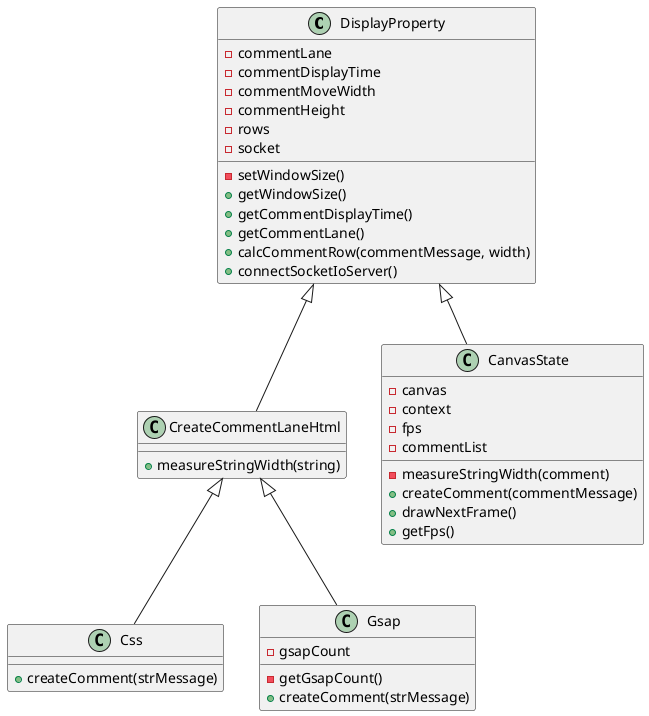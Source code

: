 @startuml

class DisplayProperty {
    -commentLane
    -commentDisplayTime
    -commentMoveWidth
    -commentHeight
    -rows
    -socket

    -setWindowSize()
    +getWindowSize()
    +getCommentDisplayTime()
    +getCommentLane()
    +calcCommentRow(commentMessage, width)
    +connectSocketIoServer()
}

class CreateCommentLaneHtml {
    +measureStringWidth(string)
}

class Css {
    +createComment(strMessage)
}

class Gsap {
    -gsapCount

    -getGsapCount()
    +createComment(strMessage)
}

class CanvasState {
    -canvas
    -context
    -fps
    -commentList

    -measureStringWidth(comment)
    +createComment(commentMessage)
    +drawNextFrame()
    +getFps()
}

DisplayProperty <|-- CreateCommentLaneHtml
DisplayProperty <|-- CanvasState
CreateCommentLaneHtml <|-- Css
CreateCommentLaneHtml <|-- Gsap
@enduml